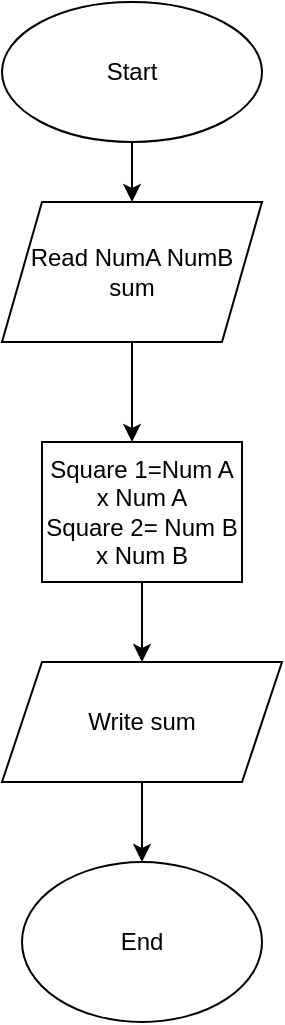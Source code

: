 <mxfile version="21.1.2" type="github">
  <diagram name="Page-1" id="D_NGjXy_jByFbbjeRkrl">
    <mxGraphModel dx="880" dy="518" grid="1" gridSize="10" guides="1" tooltips="1" connect="1" arrows="1" fold="1" page="1" pageScale="1" pageWidth="827" pageHeight="1169" math="0" shadow="0">
      <root>
        <mxCell id="0" />
        <mxCell id="1" parent="0" />
        <mxCell id="tllE8czw2BVMGdOKm_vO-1" value="Start" style="ellipse;whiteSpace=wrap;html=1;" vertex="1" parent="1">
          <mxGeometry x="340" y="50" width="130" height="70" as="geometry" />
        </mxCell>
        <mxCell id="tllE8czw2BVMGdOKm_vO-2" value="Read NumA NumB &lt;br&gt;sum" style="shape=parallelogram;perimeter=parallelogramPerimeter;whiteSpace=wrap;html=1;fixedSize=1;" vertex="1" parent="1">
          <mxGeometry x="340" y="150" width="130" height="70" as="geometry" />
        </mxCell>
        <mxCell id="tllE8czw2BVMGdOKm_vO-37" value="" style="edgeStyle=orthogonalEdgeStyle;rounded=0;orthogonalLoop=1;jettySize=auto;html=1;" edge="1" parent="1" source="tllE8czw2BVMGdOKm_vO-3" target="tllE8czw2BVMGdOKm_vO-28">
          <mxGeometry relative="1" as="geometry" />
        </mxCell>
        <mxCell id="tllE8czw2BVMGdOKm_vO-3" value="Square 1=Num A x Num A&lt;br&gt;Square 2= Num B x Num B" style="rounded=0;whiteSpace=wrap;html=1;direction=south;" vertex="1" parent="1">
          <mxGeometry x="360" y="270" width="100" height="70" as="geometry" />
        </mxCell>
        <mxCell id="tllE8czw2BVMGdOKm_vO-22" value="" style="endArrow=classic;html=1;rounded=0;entryX=0.5;entryY=0;entryDx=0;entryDy=0;" edge="1" parent="1" target="tllE8czw2BVMGdOKm_vO-2">
          <mxGeometry width="50" height="50" relative="1" as="geometry">
            <mxPoint x="405" y="120" as="sourcePoint" />
            <mxPoint x="400" y="150" as="targetPoint" />
            <Array as="points" />
          </mxGeometry>
        </mxCell>
        <mxCell id="tllE8czw2BVMGdOKm_vO-25" value="" style="endArrow=classic;html=1;rounded=0;exitX=0.5;exitY=1;exitDx=0;exitDy=0;entryX=0;entryY=0.55;entryDx=0;entryDy=0;entryPerimeter=0;" edge="1" parent="1" source="tllE8czw2BVMGdOKm_vO-2" target="tllE8czw2BVMGdOKm_vO-3">
          <mxGeometry width="50" height="50" relative="1" as="geometry">
            <mxPoint x="405" y="230" as="sourcePoint" />
            <mxPoint x="410" y="270" as="targetPoint" />
          </mxGeometry>
        </mxCell>
        <mxCell id="tllE8czw2BVMGdOKm_vO-38" value="" style="edgeStyle=orthogonalEdgeStyle;rounded=0;orthogonalLoop=1;jettySize=auto;html=1;" edge="1" parent="1" source="tllE8czw2BVMGdOKm_vO-28" target="tllE8czw2BVMGdOKm_vO-36">
          <mxGeometry relative="1" as="geometry" />
        </mxCell>
        <mxCell id="tllE8czw2BVMGdOKm_vO-28" value="Write sum" style="shape=parallelogram;perimeter=parallelogramPerimeter;whiteSpace=wrap;html=1;fixedSize=1;" vertex="1" parent="1">
          <mxGeometry x="340" y="380" width="140" height="60" as="geometry" />
        </mxCell>
        <mxCell id="tllE8czw2BVMGdOKm_vO-36" value="End" style="ellipse;whiteSpace=wrap;html=1;" vertex="1" parent="1">
          <mxGeometry x="350" y="480" width="120" height="80" as="geometry" />
        </mxCell>
      </root>
    </mxGraphModel>
  </diagram>
</mxfile>
